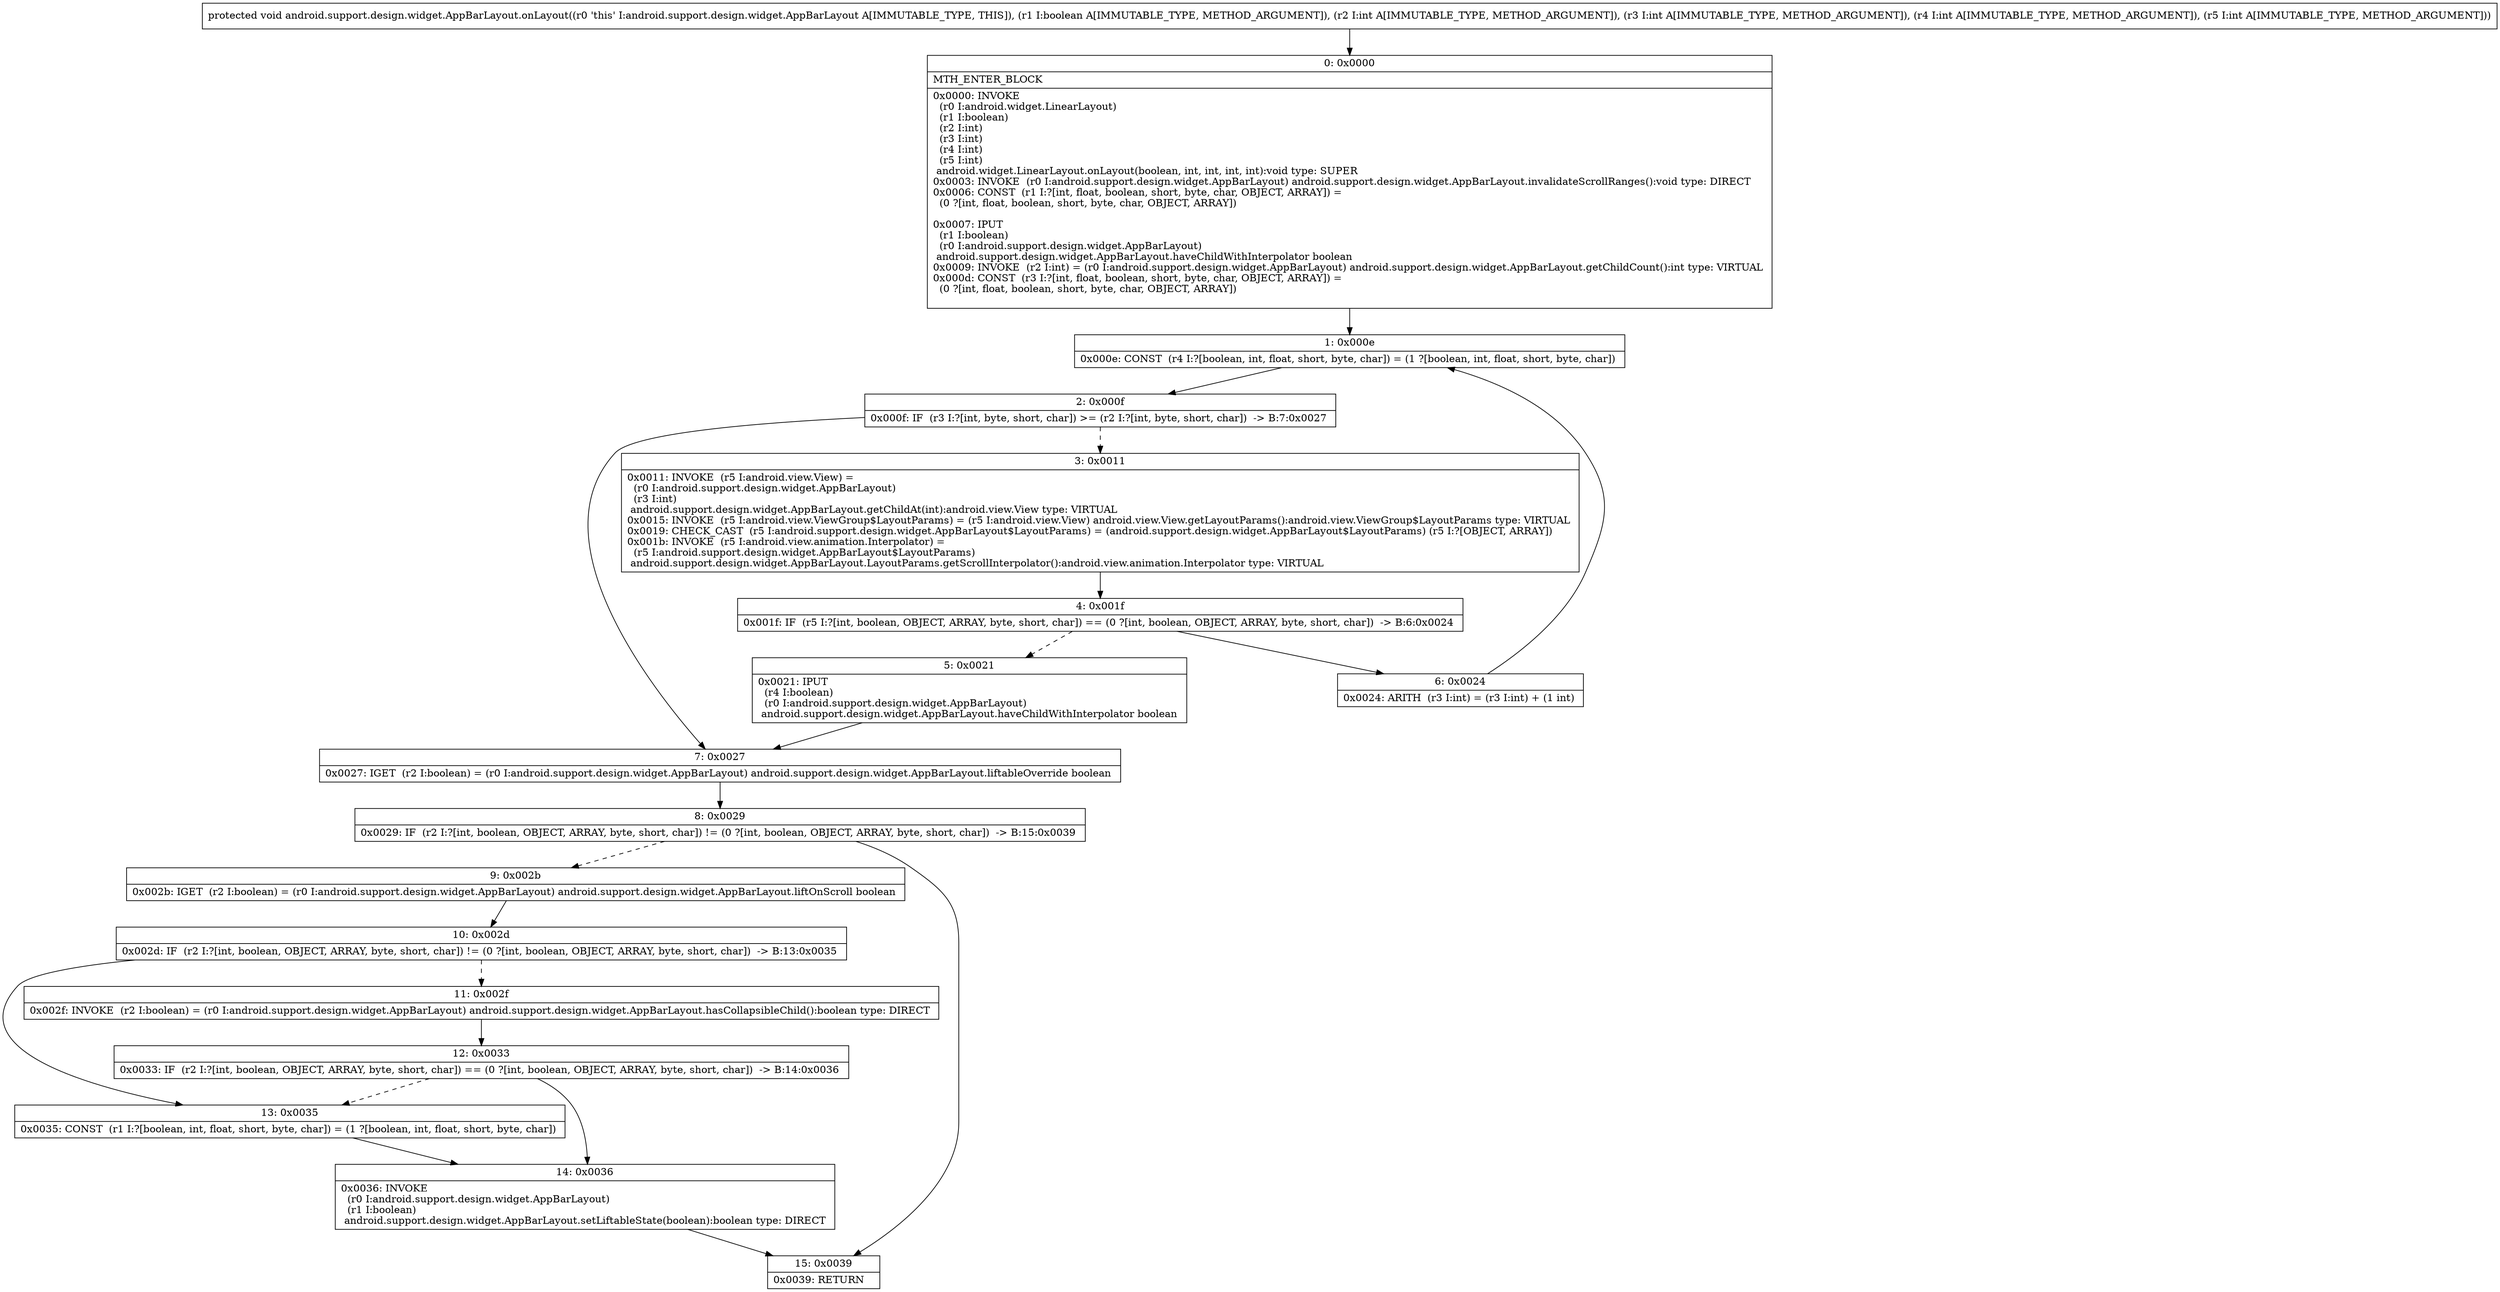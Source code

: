 digraph "CFG forandroid.support.design.widget.AppBarLayout.onLayout(ZIIII)V" {
Node_0 [shape=record,label="{0\:\ 0x0000|MTH_ENTER_BLOCK\l|0x0000: INVOKE  \l  (r0 I:android.widget.LinearLayout)\l  (r1 I:boolean)\l  (r2 I:int)\l  (r3 I:int)\l  (r4 I:int)\l  (r5 I:int)\l android.widget.LinearLayout.onLayout(boolean, int, int, int, int):void type: SUPER \l0x0003: INVOKE  (r0 I:android.support.design.widget.AppBarLayout) android.support.design.widget.AppBarLayout.invalidateScrollRanges():void type: DIRECT \l0x0006: CONST  (r1 I:?[int, float, boolean, short, byte, char, OBJECT, ARRAY]) = \l  (0 ?[int, float, boolean, short, byte, char, OBJECT, ARRAY])\l \l0x0007: IPUT  \l  (r1 I:boolean)\l  (r0 I:android.support.design.widget.AppBarLayout)\l android.support.design.widget.AppBarLayout.haveChildWithInterpolator boolean \l0x0009: INVOKE  (r2 I:int) = (r0 I:android.support.design.widget.AppBarLayout) android.support.design.widget.AppBarLayout.getChildCount():int type: VIRTUAL \l0x000d: CONST  (r3 I:?[int, float, boolean, short, byte, char, OBJECT, ARRAY]) = \l  (0 ?[int, float, boolean, short, byte, char, OBJECT, ARRAY])\l \l}"];
Node_1 [shape=record,label="{1\:\ 0x000e|0x000e: CONST  (r4 I:?[boolean, int, float, short, byte, char]) = (1 ?[boolean, int, float, short, byte, char]) \l}"];
Node_2 [shape=record,label="{2\:\ 0x000f|0x000f: IF  (r3 I:?[int, byte, short, char]) \>= (r2 I:?[int, byte, short, char])  \-\> B:7:0x0027 \l}"];
Node_3 [shape=record,label="{3\:\ 0x0011|0x0011: INVOKE  (r5 I:android.view.View) = \l  (r0 I:android.support.design.widget.AppBarLayout)\l  (r3 I:int)\l android.support.design.widget.AppBarLayout.getChildAt(int):android.view.View type: VIRTUAL \l0x0015: INVOKE  (r5 I:android.view.ViewGroup$LayoutParams) = (r5 I:android.view.View) android.view.View.getLayoutParams():android.view.ViewGroup$LayoutParams type: VIRTUAL \l0x0019: CHECK_CAST  (r5 I:android.support.design.widget.AppBarLayout$LayoutParams) = (android.support.design.widget.AppBarLayout$LayoutParams) (r5 I:?[OBJECT, ARRAY]) \l0x001b: INVOKE  (r5 I:android.view.animation.Interpolator) = \l  (r5 I:android.support.design.widget.AppBarLayout$LayoutParams)\l android.support.design.widget.AppBarLayout.LayoutParams.getScrollInterpolator():android.view.animation.Interpolator type: VIRTUAL \l}"];
Node_4 [shape=record,label="{4\:\ 0x001f|0x001f: IF  (r5 I:?[int, boolean, OBJECT, ARRAY, byte, short, char]) == (0 ?[int, boolean, OBJECT, ARRAY, byte, short, char])  \-\> B:6:0x0024 \l}"];
Node_5 [shape=record,label="{5\:\ 0x0021|0x0021: IPUT  \l  (r4 I:boolean)\l  (r0 I:android.support.design.widget.AppBarLayout)\l android.support.design.widget.AppBarLayout.haveChildWithInterpolator boolean \l}"];
Node_6 [shape=record,label="{6\:\ 0x0024|0x0024: ARITH  (r3 I:int) = (r3 I:int) + (1 int) \l}"];
Node_7 [shape=record,label="{7\:\ 0x0027|0x0027: IGET  (r2 I:boolean) = (r0 I:android.support.design.widget.AppBarLayout) android.support.design.widget.AppBarLayout.liftableOverride boolean \l}"];
Node_8 [shape=record,label="{8\:\ 0x0029|0x0029: IF  (r2 I:?[int, boolean, OBJECT, ARRAY, byte, short, char]) != (0 ?[int, boolean, OBJECT, ARRAY, byte, short, char])  \-\> B:15:0x0039 \l}"];
Node_9 [shape=record,label="{9\:\ 0x002b|0x002b: IGET  (r2 I:boolean) = (r0 I:android.support.design.widget.AppBarLayout) android.support.design.widget.AppBarLayout.liftOnScroll boolean \l}"];
Node_10 [shape=record,label="{10\:\ 0x002d|0x002d: IF  (r2 I:?[int, boolean, OBJECT, ARRAY, byte, short, char]) != (0 ?[int, boolean, OBJECT, ARRAY, byte, short, char])  \-\> B:13:0x0035 \l}"];
Node_11 [shape=record,label="{11\:\ 0x002f|0x002f: INVOKE  (r2 I:boolean) = (r0 I:android.support.design.widget.AppBarLayout) android.support.design.widget.AppBarLayout.hasCollapsibleChild():boolean type: DIRECT \l}"];
Node_12 [shape=record,label="{12\:\ 0x0033|0x0033: IF  (r2 I:?[int, boolean, OBJECT, ARRAY, byte, short, char]) == (0 ?[int, boolean, OBJECT, ARRAY, byte, short, char])  \-\> B:14:0x0036 \l}"];
Node_13 [shape=record,label="{13\:\ 0x0035|0x0035: CONST  (r1 I:?[boolean, int, float, short, byte, char]) = (1 ?[boolean, int, float, short, byte, char]) \l}"];
Node_14 [shape=record,label="{14\:\ 0x0036|0x0036: INVOKE  \l  (r0 I:android.support.design.widget.AppBarLayout)\l  (r1 I:boolean)\l android.support.design.widget.AppBarLayout.setLiftableState(boolean):boolean type: DIRECT \l}"];
Node_15 [shape=record,label="{15\:\ 0x0039|0x0039: RETURN   \l}"];
MethodNode[shape=record,label="{protected void android.support.design.widget.AppBarLayout.onLayout((r0 'this' I:android.support.design.widget.AppBarLayout A[IMMUTABLE_TYPE, THIS]), (r1 I:boolean A[IMMUTABLE_TYPE, METHOD_ARGUMENT]), (r2 I:int A[IMMUTABLE_TYPE, METHOD_ARGUMENT]), (r3 I:int A[IMMUTABLE_TYPE, METHOD_ARGUMENT]), (r4 I:int A[IMMUTABLE_TYPE, METHOD_ARGUMENT]), (r5 I:int A[IMMUTABLE_TYPE, METHOD_ARGUMENT])) }"];
MethodNode -> Node_0;
Node_0 -> Node_1;
Node_1 -> Node_2;
Node_2 -> Node_3[style=dashed];
Node_2 -> Node_7;
Node_3 -> Node_4;
Node_4 -> Node_5[style=dashed];
Node_4 -> Node_6;
Node_5 -> Node_7;
Node_6 -> Node_1;
Node_7 -> Node_8;
Node_8 -> Node_9[style=dashed];
Node_8 -> Node_15;
Node_9 -> Node_10;
Node_10 -> Node_11[style=dashed];
Node_10 -> Node_13;
Node_11 -> Node_12;
Node_12 -> Node_13[style=dashed];
Node_12 -> Node_14;
Node_13 -> Node_14;
Node_14 -> Node_15;
}

